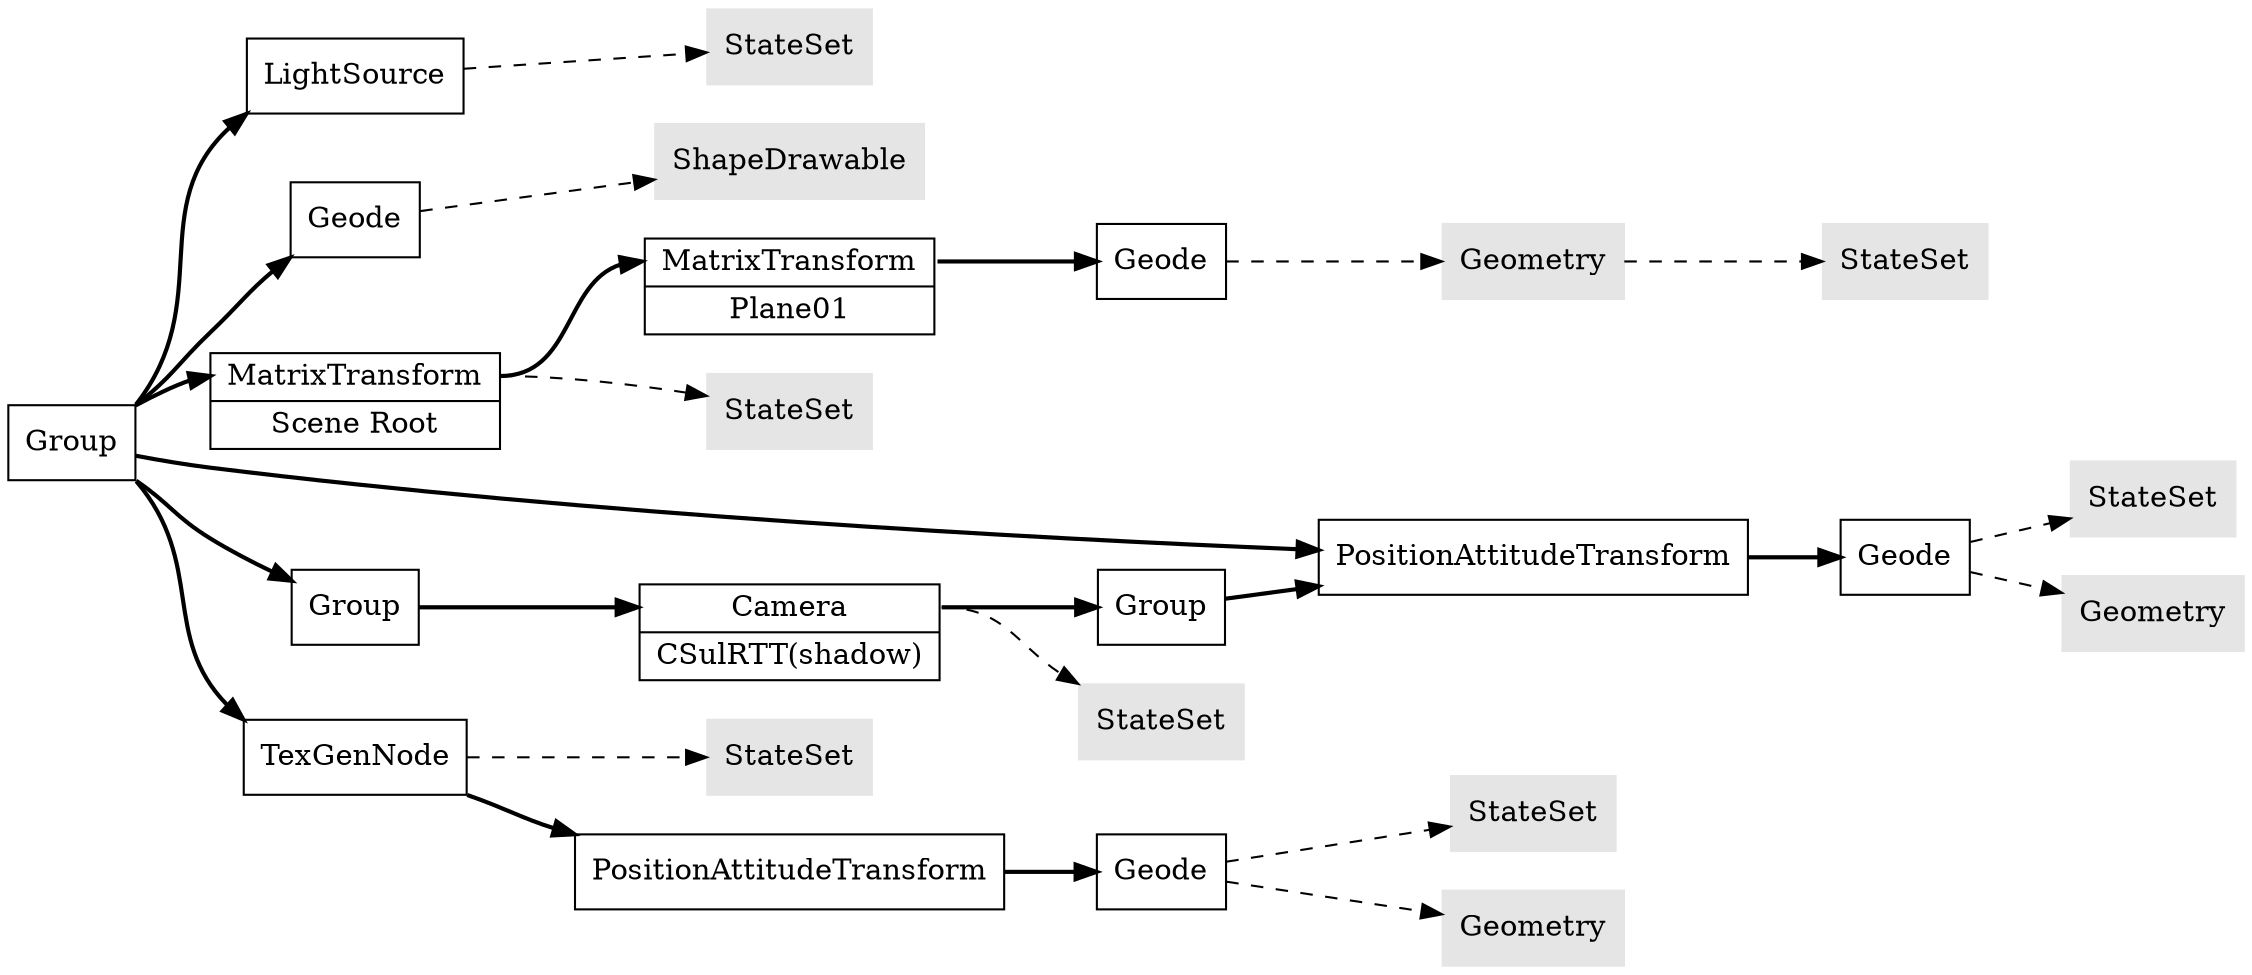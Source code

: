 digraph osg_scenegraph { rankdir = LR;
0[shape="record" ,label="<top> Group" ,style="solid" ,color="black" ,fillColor="white"]
1[shape="record" ,label="<top> LightSource" ,style="solid" ,color="black" ,fillColor="white"]
2[shape="record" ,label="<top> StateSet" ,style="solid, filled" ,color="gray90" ,fillColor="white"]
3[shape="record" ,label="<top> Geode" ,style="solid" ,color="black" ,fillColor="white"]
4[shape="record" ,label="<top> ShapeDrawable" ,style="solid, filled" ,color="gray90" ,fillColor="white"]
5[shape="record" ,label="<top> PositionAttitudeTransform" ,style="solid" ,color="black" ,fillColor="white"]
6[shape="record" ,label="<top> Geode" ,style="solid" ,color="black" ,fillColor="white"]
7[shape="record" ,label="<top> StateSet" ,style="solid, filled" ,color="gray90" ,fillColor="white"]
8[shape="record" ,label="<top> Geometry" ,style="solid, filled" ,color="gray90" ,fillColor="white"]
9[shape="record" ,label="<top> MatrixTransform| Scene Root" ,style="solid" ,color="black" ,fillColor="white"]
10[shape="record" ,label="<top> StateSet" ,style="solid, filled" ,color="gray90" ,fillColor="white"]
11[shape="record" ,label="<top> MatrixTransform| Plane01" ,style="solid" ,color="black" ,fillColor="white"]
12[shape="record" ,label="<top> Geode" ,style="solid" ,color="black" ,fillColor="white"]
13[shape="record" ,label="<top> Geometry" ,style="solid, filled" ,color="gray90" ,fillColor="white"]
14[shape="record" ,label="<top> StateSet" ,style="solid, filled" ,color="gray90" ,fillColor="white"]
15[shape="record" ,label="<top> Group" ,style="solid" ,color="black" ,fillColor="white"]
16[shape="record" ,label="<top> Camera| CSulRTT(shadow)" ,style="solid" ,color="black" ,fillColor="white"]
17[shape="record" ,label="<top> StateSet" ,style="solid, filled" ,color="gray90" ,fillColor="white"]
18[shape="record" ,label="<top> Group" ,style="solid" ,color="black" ,fillColor="white"]
19[shape="record" ,label="<top> TexGenNode" ,style="solid" ,color="black" ,fillColor="white"]
20[shape="record" ,label="<top> StateSet" ,style="solid, filled" ,color="gray90" ,fillColor="white"]
21[shape="record" ,label="<top> PositionAttitudeTransform" ,style="solid" ,color="black" ,fillColor="white"]
22[shape="record" ,label="<top> Geode" ,style="solid" ,color="black" ,fillColor="white"]
23[shape="record" ,label="<top> StateSet" ,style="solid, filled" ,color="gray90" ,fillColor="white"]
24[shape="record" ,label="<top> Geometry" ,style="solid, filled" ,color="gray90" ,fillColor="white"]
1:top -> 2:top [style="dashed"];
3:top -> 4:top [style="dashed"];
6:top -> 7:top [style="dashed"];
6:top -> 8:top [style="dashed"];
5:top -> 6:top [style="setlinewidth(2)"];
9:top -> 10:top [style="dashed"];
13:top -> 14:top [style="dashed"];
12:top -> 13:top [style="dashed"];
11:top -> 12:top [style="setlinewidth(2)"];
9:top -> 11:top [style="setlinewidth(2)"];
16:top -> 17:top [style="dashed"];
18:top -> 5:top [style="setlinewidth(2)"];
16:top -> 18:top [style="setlinewidth(2)"];
15:top -> 16:top [style="setlinewidth(2)"];
19:top -> 20:top [style="dashed"];
22:top -> 23:top [style="dashed"];
22:top -> 24:top [style="dashed"];
21:top -> 22:top [style="setlinewidth(2)"];
19:top -> 21:top [style="setlinewidth(2)"];
0:top -> 1:top [style="setlinewidth(2)"];
0:top -> 3:top [style="setlinewidth(2)"];
0:top -> 5:top [style="setlinewidth(2)"];
0:top -> 9:top [style="setlinewidth(2)"];
0:top -> 15:top [style="setlinewidth(2)"];
0:top -> 19:top [style="setlinewidth(2)"];
}
